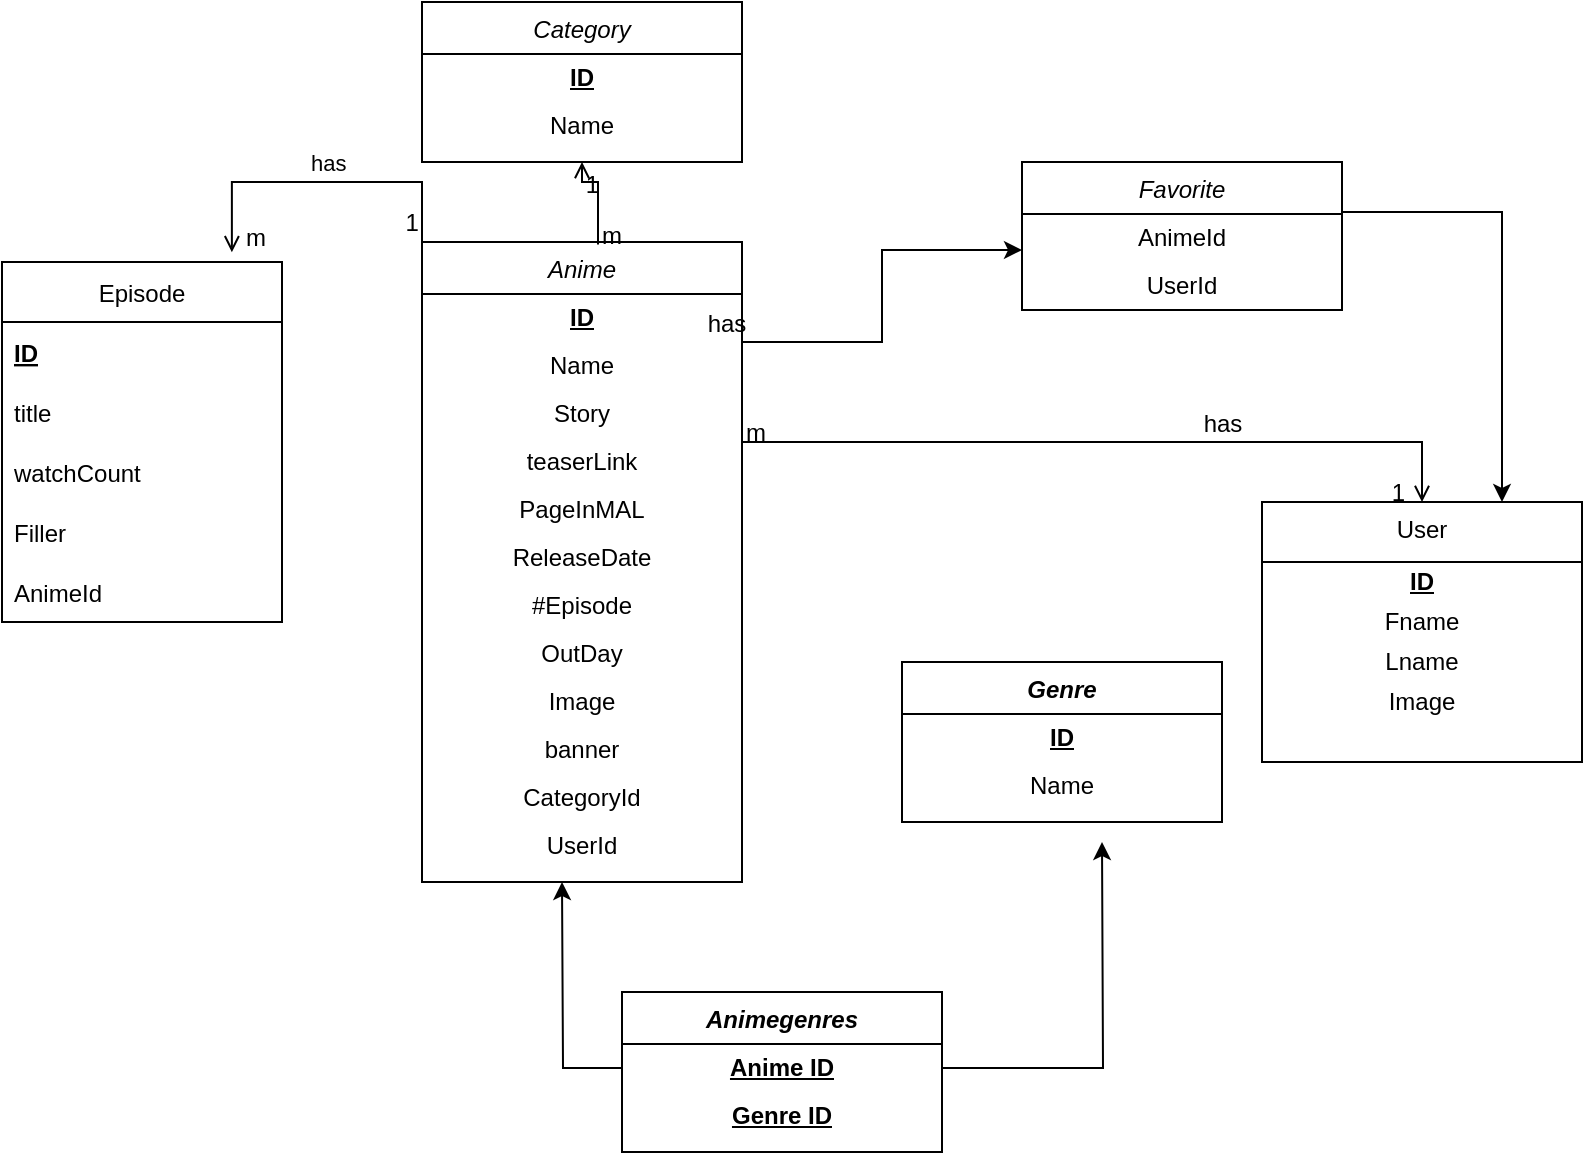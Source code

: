 <mxfile version="20.2.8" type="device"><diagram id="C5RBs43oDa-KdzZeNtuy" name="Page-1"><mxGraphModel dx="1342" dy="592" grid="1" gridSize="10" guides="1" tooltips="1" connect="1" arrows="1" fold="1" page="1" pageScale="1" pageWidth="827" pageHeight="1169" math="0" shadow="0"><root><mxCell id="WIyWlLk6GJQsqaUBKTNV-0"/><mxCell id="WIyWlLk6GJQsqaUBKTNV-1" parent="WIyWlLk6GJQsqaUBKTNV-0"/><mxCell id="IawOtSauIlt5a7PwwtYM-9" style="edgeStyle=orthogonalEdgeStyle;rounded=0;orthogonalLoop=1;jettySize=auto;html=1;entryX=0;entryY=0.75;entryDx=0;entryDy=0;" parent="WIyWlLk6GJQsqaUBKTNV-1" source="zkfFHV4jXpPFQw0GAbJ--0" edge="1"><mxGeometry relative="1" as="geometry"><mxPoint x="520" y="134" as="targetPoint"/><Array as="points"><mxPoint x="450" y="180"/><mxPoint x="450" y="134"/></Array></mxGeometry></mxCell><mxCell id="zkfFHV4jXpPFQw0GAbJ--0" value="Anime" style="swimlane;fontStyle=2;align=center;verticalAlign=top;childLayout=stackLayout;horizontal=1;startSize=26;horizontalStack=0;resizeParent=1;resizeLast=0;collapsible=1;marginBottom=0;rounded=0;shadow=0;strokeWidth=1;" parent="WIyWlLk6GJQsqaUBKTNV-1" vertex="1"><mxGeometry x="220" y="130" width="160" height="320" as="geometry"><mxRectangle x="230" y="140" width="160" height="26" as="alternateBounds"/></mxGeometry></mxCell><mxCell id="TnsQRXhjK2rEeqXiHL4--2" value="ID" style="text;html=1;strokeColor=none;fillColor=none;align=center;verticalAlign=middle;whiteSpace=wrap;rounded=0;fontStyle=5" parent="zkfFHV4jXpPFQw0GAbJ--0" vertex="1"><mxGeometry y="26" width="160" height="24" as="geometry"/></mxCell><mxCell id="TnsQRXhjK2rEeqXiHL4--7" value="Name" style="text;html=1;strokeColor=none;fillColor=none;align=center;verticalAlign=middle;whiteSpace=wrap;rounded=0;" parent="zkfFHV4jXpPFQw0GAbJ--0" vertex="1"><mxGeometry y="50" width="160" height="24" as="geometry"/></mxCell><mxCell id="TnsQRXhjK2rEeqXiHL4--8" value="Story" style="text;html=1;strokeColor=none;fillColor=none;align=center;verticalAlign=middle;whiteSpace=wrap;rounded=0;" parent="zkfFHV4jXpPFQw0GAbJ--0" vertex="1"><mxGeometry y="74" width="160" height="24" as="geometry"/></mxCell><mxCell id="TnsQRXhjK2rEeqXiHL4--9" value="teaserLink" style="text;html=1;strokeColor=none;fillColor=none;align=center;verticalAlign=middle;whiteSpace=wrap;rounded=0;" parent="zkfFHV4jXpPFQw0GAbJ--0" vertex="1"><mxGeometry y="98" width="160" height="24" as="geometry"/></mxCell><mxCell id="TnsQRXhjK2rEeqXiHL4--10" value="PageInMAL" style="text;html=1;strokeColor=none;fillColor=none;align=center;verticalAlign=middle;whiteSpace=wrap;rounded=0;" parent="zkfFHV4jXpPFQw0GAbJ--0" vertex="1"><mxGeometry y="122" width="160" height="24" as="geometry"/></mxCell><mxCell id="TnsQRXhjK2rEeqXiHL4--11" value="ReleaseDate" style="text;html=1;strokeColor=none;fillColor=none;align=center;verticalAlign=middle;whiteSpace=wrap;rounded=0;" parent="zkfFHV4jXpPFQw0GAbJ--0" vertex="1"><mxGeometry y="146" width="160" height="24" as="geometry"/></mxCell><mxCell id="TnsQRXhjK2rEeqXiHL4--12" value="#Episode" style="text;html=1;strokeColor=none;fillColor=none;align=center;verticalAlign=middle;whiteSpace=wrap;rounded=0;" parent="zkfFHV4jXpPFQw0GAbJ--0" vertex="1"><mxGeometry y="170" width="160" height="24" as="geometry"/></mxCell><mxCell id="TnsQRXhjK2rEeqXiHL4--13" value="OutDay" style="text;html=1;strokeColor=none;fillColor=none;align=center;verticalAlign=middle;whiteSpace=wrap;rounded=0;" parent="zkfFHV4jXpPFQw0GAbJ--0" vertex="1"><mxGeometry y="194" width="160" height="24" as="geometry"/></mxCell><mxCell id="TnsQRXhjK2rEeqXiHL4--35" value="Image" style="text;html=1;strokeColor=none;fillColor=none;align=center;verticalAlign=middle;whiteSpace=wrap;rounded=0;" parent="zkfFHV4jXpPFQw0GAbJ--0" vertex="1"><mxGeometry y="218" width="160" height="24" as="geometry"/></mxCell><mxCell id="TnsQRXhjK2rEeqXiHL4--36" value="banner" style="text;html=1;strokeColor=none;fillColor=none;align=center;verticalAlign=middle;whiteSpace=wrap;rounded=0;" parent="zkfFHV4jXpPFQw0GAbJ--0" vertex="1"><mxGeometry y="242" width="160" height="24" as="geometry"/></mxCell><mxCell id="kEQPkoqeE7NgBpvBPBoh-9" value="CategoryId" style="text;html=1;strokeColor=none;fillColor=none;align=center;verticalAlign=middle;whiteSpace=wrap;rounded=0;" vertex="1" parent="zkfFHV4jXpPFQw0GAbJ--0"><mxGeometry y="266" width="160" height="24" as="geometry"/></mxCell><mxCell id="kEQPkoqeE7NgBpvBPBoh-10" value="UserId" style="text;html=1;strokeColor=none;fillColor=none;align=center;verticalAlign=middle;whiteSpace=wrap;rounded=0;" vertex="1" parent="zkfFHV4jXpPFQw0GAbJ--0"><mxGeometry y="290" width="160" height="24" as="geometry"/></mxCell><mxCell id="zkfFHV4jXpPFQw0GAbJ--17" value="User" style="swimlane;fontStyle=0;align=center;verticalAlign=top;childLayout=stackLayout;horizontal=1;startSize=30;horizontalStack=0;resizeParent=1;resizeLast=0;collapsible=1;marginBottom=0;rounded=0;shadow=0;strokeWidth=1;" parent="WIyWlLk6GJQsqaUBKTNV-1" vertex="1"><mxGeometry x="640" y="260" width="160" height="130" as="geometry"><mxRectangle x="550" y="140" width="160" height="26" as="alternateBounds"/></mxGeometry></mxCell><mxCell id="TnsQRXhjK2rEeqXiHL4--0" value="ID" style="text;html=1;strokeColor=none;fillColor=none;align=center;verticalAlign=middle;whiteSpace=wrap;rounded=0;fontStyle=5" parent="zkfFHV4jXpPFQw0GAbJ--17" vertex="1"><mxGeometry y="30" width="160" height="20" as="geometry"/></mxCell><mxCell id="TnsQRXhjK2rEeqXiHL4--15" value="Fname" style="text;html=1;strokeColor=none;fillColor=none;align=center;verticalAlign=middle;whiteSpace=wrap;rounded=0;" parent="zkfFHV4jXpPFQw0GAbJ--17" vertex="1"><mxGeometry y="50" width="160" height="20" as="geometry"/></mxCell><mxCell id="TnsQRXhjK2rEeqXiHL4--16" value="Lname" style="text;html=1;strokeColor=none;fillColor=none;align=center;verticalAlign=middle;whiteSpace=wrap;rounded=0;" parent="zkfFHV4jXpPFQw0GAbJ--17" vertex="1"><mxGeometry y="70" width="160" height="20" as="geometry"/></mxCell><mxCell id="TnsQRXhjK2rEeqXiHL4--17" value="Image" style="text;html=1;strokeColor=none;fillColor=none;align=center;verticalAlign=middle;whiteSpace=wrap;rounded=0;" parent="zkfFHV4jXpPFQw0GAbJ--17" vertex="1"><mxGeometry y="90" width="160" height="20" as="geometry"/></mxCell><mxCell id="zkfFHV4jXpPFQw0GAbJ--26" value="" style="endArrow=open;shadow=0;strokeWidth=1;rounded=0;endFill=1;edgeStyle=elbowEdgeStyle;elbow=vertical;" parent="WIyWlLk6GJQsqaUBKTNV-1" source="zkfFHV4jXpPFQw0GAbJ--0" target="zkfFHV4jXpPFQw0GAbJ--17" edge="1"><mxGeometry x="0.5" y="41" relative="1" as="geometry"><mxPoint x="380" y="192" as="sourcePoint"/><mxPoint x="540" y="192" as="targetPoint"/><mxPoint x="-40" y="32" as="offset"/><Array as="points"><mxPoint x="550" y="230"/><mxPoint x="430" y="180"/></Array></mxGeometry></mxCell><mxCell id="zkfFHV4jXpPFQw0GAbJ--27" value="m" style="resizable=0;align=left;verticalAlign=bottom;labelBackgroundColor=none;fontSize=12;" parent="zkfFHV4jXpPFQw0GAbJ--26" connectable="0" vertex="1"><mxGeometry x="-1" relative="1" as="geometry"><mxPoint y="4" as="offset"/></mxGeometry></mxCell><mxCell id="zkfFHV4jXpPFQw0GAbJ--28" value="1" style="resizable=0;align=right;verticalAlign=bottom;labelBackgroundColor=none;fontSize=12;" parent="zkfFHV4jXpPFQw0GAbJ--26" connectable="0" vertex="1"><mxGeometry x="1" relative="1" as="geometry"><mxPoint x="-7" y="4" as="offset"/></mxGeometry></mxCell><mxCell id="zkfFHV4jXpPFQw0GAbJ--29" value="has" style="text;html=1;resizable=0;points=[];;align=center;verticalAlign=middle;labelBackgroundColor=none;rounded=0;shadow=0;strokeWidth=1;fontSize=12;" parent="zkfFHV4jXpPFQw0GAbJ--26" vertex="1" connectable="0"><mxGeometry x="0.5" y="49" relative="1" as="geometry"><mxPoint x="-38" y="40" as="offset"/></mxGeometry></mxCell><mxCell id="TnsQRXhjK2rEeqXiHL4--19" value="Episode" style="swimlane;fontStyle=0;childLayout=stackLayout;horizontal=1;startSize=30;horizontalStack=0;resizeParent=1;resizeParentMax=0;resizeLast=0;collapsible=1;marginBottom=0;" parent="WIyWlLk6GJQsqaUBKTNV-1" vertex="1"><mxGeometry x="10" y="140" width="140" height="180" as="geometry"/></mxCell><mxCell id="TnsQRXhjK2rEeqXiHL4--20" value="ID" style="text;strokeColor=none;fillColor=none;align=left;verticalAlign=middle;spacingLeft=4;spacingRight=4;overflow=hidden;points=[[0,0.5],[1,0.5]];portConstraint=eastwest;rotatable=0;fontStyle=5" parent="TnsQRXhjK2rEeqXiHL4--19" vertex="1"><mxGeometry y="30" width="140" height="30" as="geometry"/></mxCell><mxCell id="TnsQRXhjK2rEeqXiHL4--21" value="title" style="text;strokeColor=none;fillColor=none;align=left;verticalAlign=middle;spacingLeft=4;spacingRight=4;overflow=hidden;points=[[0,0.5],[1,0.5]];portConstraint=eastwest;rotatable=0;" parent="TnsQRXhjK2rEeqXiHL4--19" vertex="1"><mxGeometry y="60" width="140" height="30" as="geometry"/></mxCell><mxCell id="TnsQRXhjK2rEeqXiHL4--22" value="watchCount" style="text;strokeColor=none;fillColor=none;align=left;verticalAlign=middle;spacingLeft=4;spacingRight=4;overflow=hidden;points=[[0,0.5],[1,0.5]];portConstraint=eastwest;rotatable=0;" parent="TnsQRXhjK2rEeqXiHL4--19" vertex="1"><mxGeometry y="90" width="140" height="30" as="geometry"/></mxCell><mxCell id="TnsQRXhjK2rEeqXiHL4--23" value="Filler" style="text;strokeColor=none;fillColor=none;align=left;verticalAlign=middle;spacingLeft=4;spacingRight=4;overflow=hidden;points=[[0,0.5],[1,0.5]];portConstraint=eastwest;rotatable=0;" parent="TnsQRXhjK2rEeqXiHL4--19" vertex="1"><mxGeometry y="120" width="140" height="30" as="geometry"/></mxCell><mxCell id="kEQPkoqeE7NgBpvBPBoh-14" value="AnimeId" style="text;strokeColor=none;fillColor=none;align=left;verticalAlign=middle;spacingLeft=4;spacingRight=4;overflow=hidden;points=[[0,0.5],[1,0.5]];portConstraint=eastwest;rotatable=0;" vertex="1" parent="TnsQRXhjK2rEeqXiHL4--19"><mxGeometry y="150" width="140" height="30" as="geometry"/></mxCell><mxCell id="TnsQRXhjK2rEeqXiHL4--29" value="has" style="endArrow=open;shadow=0;strokeWidth=1;rounded=0;endFill=1;edgeStyle=elbowEdgeStyle;elbow=vertical;exitX=0;exitY=0.07;exitDx=0;exitDy=0;exitPerimeter=0;entryX=0.821;entryY=-0.027;entryDx=0;entryDy=0;entryPerimeter=0;" parent="WIyWlLk6GJQsqaUBKTNV-1" source="zkfFHV4jXpPFQw0GAbJ--0" target="TnsQRXhjK2rEeqXiHL4--19" edge="1"><mxGeometry x="0.085" y="-10" relative="1" as="geometry"><mxPoint x="140" y="100" as="sourcePoint"/><mxPoint x="268" y="100" as="targetPoint"/><mxPoint as="offset"/><Array as="points"><mxPoint x="190" y="100"/></Array></mxGeometry></mxCell><mxCell id="TnsQRXhjK2rEeqXiHL4--30" value="m" style="resizable=0;align=left;verticalAlign=bottom;labelBackgroundColor=none;fontSize=12;" parent="TnsQRXhjK2rEeqXiHL4--29" connectable="0" vertex="1"><mxGeometry x="-1" relative="1" as="geometry"><mxPoint x="-90" y="-16" as="offset"/></mxGeometry></mxCell><mxCell id="TnsQRXhjK2rEeqXiHL4--31" value="1" style="resizable=0;align=right;verticalAlign=bottom;labelBackgroundColor=none;fontSize=12;" parent="TnsQRXhjK2rEeqXiHL4--29" connectable="0" vertex="1"><mxGeometry x="1" relative="1" as="geometry"><mxPoint x="95" y="-6" as="offset"/></mxGeometry></mxCell><mxCell id="olUAg2xsn-OzLx6SPXUd-0" value="Category" style="swimlane;fontStyle=2;align=center;verticalAlign=top;childLayout=stackLayout;horizontal=1;startSize=26;horizontalStack=0;resizeParent=1;resizeLast=0;collapsible=1;marginBottom=0;rounded=0;shadow=0;strokeWidth=1;" parent="WIyWlLk6GJQsqaUBKTNV-1" vertex="1"><mxGeometry x="220" y="10" width="160" height="80" as="geometry"><mxRectangle x="230" y="140" width="160" height="26" as="alternateBounds"/></mxGeometry></mxCell><mxCell id="olUAg2xsn-OzLx6SPXUd-1" value="ID" style="text;html=1;strokeColor=none;fillColor=none;align=center;verticalAlign=middle;whiteSpace=wrap;rounded=0;fontStyle=5" parent="olUAg2xsn-OzLx6SPXUd-0" vertex="1"><mxGeometry y="26" width="160" height="24" as="geometry"/></mxCell><mxCell id="olUAg2xsn-OzLx6SPXUd-2" value="Name" style="text;html=1;strokeColor=none;fillColor=none;align=center;verticalAlign=middle;whiteSpace=wrap;rounded=0;" parent="olUAg2xsn-OzLx6SPXUd-0" vertex="1"><mxGeometry y="50" width="160" height="24" as="geometry"/></mxCell><mxCell id="olUAg2xsn-OzLx6SPXUd-12" value="" style="endArrow=open;shadow=0;strokeWidth=1;rounded=0;endFill=1;edgeStyle=elbowEdgeStyle;elbow=vertical;exitX=0.55;exitY=0.004;exitDx=0;exitDy=0;exitPerimeter=0;entryX=0.5;entryY=1;entryDx=0;entryDy=0;" parent="WIyWlLk6GJQsqaUBKTNV-1" source="zkfFHV4jXpPFQw0GAbJ--0" target="olUAg2xsn-OzLx6SPXUd-0" edge="1"><mxGeometry x="0.5" y="41" relative="1" as="geometry"><mxPoint x="330" y="100" as="sourcePoint"/><mxPoint x="300" y="50" as="targetPoint"/><mxPoint x="-40" y="32" as="offset"/><Array as="points"><mxPoint x="380" y="100"/></Array></mxGeometry></mxCell><mxCell id="olUAg2xsn-OzLx6SPXUd-13" value="m" style="resizable=0;align=left;verticalAlign=bottom;labelBackgroundColor=none;fontSize=12;" parent="olUAg2xsn-OzLx6SPXUd-12" connectable="0" vertex="1"><mxGeometry x="-1" relative="1" as="geometry"><mxPoint y="4" as="offset"/></mxGeometry></mxCell><mxCell id="olUAg2xsn-OzLx6SPXUd-14" value="1" style="resizable=0;align=right;verticalAlign=bottom;labelBackgroundColor=none;fontSize=12;" parent="olUAg2xsn-OzLx6SPXUd-12" connectable="0" vertex="1"><mxGeometry x="1" relative="1" as="geometry"><mxPoint x="10" y="20" as="offset"/></mxGeometry></mxCell><mxCell id="olUAg2xsn-OzLx6SPXUd-15" value="has" style="text;html=1;resizable=0;points=[];;align=center;verticalAlign=middle;labelBackgroundColor=none;rounded=0;shadow=0;strokeWidth=1;fontSize=12;" parent="olUAg2xsn-OzLx6SPXUd-12" vertex="1" connectable="0"><mxGeometry x="0.5" y="49" relative="1" as="geometry"><mxPoint x="69" y="22" as="offset"/></mxGeometry></mxCell><mxCell id="olUAg2xsn-OzLx6SPXUd-16" value="Genre" style="swimlane;fontStyle=3;align=center;verticalAlign=top;childLayout=stackLayout;horizontal=1;startSize=26;horizontalStack=0;resizeParent=1;resizeLast=0;collapsible=1;marginBottom=0;rounded=0;shadow=0;strokeWidth=1;" parent="WIyWlLk6GJQsqaUBKTNV-1" vertex="1"><mxGeometry x="460" y="340" width="160" height="80" as="geometry"><mxRectangle x="230" y="140" width="160" height="26" as="alternateBounds"/></mxGeometry></mxCell><mxCell id="olUAg2xsn-OzLx6SPXUd-17" value="ID" style="text;html=1;strokeColor=none;fillColor=none;align=center;verticalAlign=middle;whiteSpace=wrap;rounded=0;fontStyle=5" parent="olUAg2xsn-OzLx6SPXUd-16" vertex="1"><mxGeometry y="26" width="160" height="24" as="geometry"/></mxCell><mxCell id="olUAg2xsn-OzLx6SPXUd-18" value="Name" style="text;html=1;strokeColor=none;fillColor=none;align=center;verticalAlign=middle;whiteSpace=wrap;rounded=0;" parent="olUAg2xsn-OzLx6SPXUd-16" vertex="1"><mxGeometry y="50" width="160" height="24" as="geometry"/></mxCell><mxCell id="IawOtSauIlt5a7PwwtYM-11" style="edgeStyle=orthogonalEdgeStyle;rounded=0;orthogonalLoop=1;jettySize=auto;html=1;entryX=0.75;entryY=0;entryDx=0;entryDy=0;" parent="WIyWlLk6GJQsqaUBKTNV-1" source="IawOtSauIlt5a7PwwtYM-0" target="zkfFHV4jXpPFQw0GAbJ--17" edge="1"><mxGeometry relative="1" as="geometry"><Array as="points"><mxPoint x="760" y="115"/></Array></mxGeometry></mxCell><mxCell id="IawOtSauIlt5a7PwwtYM-0" value="Favorite" style="swimlane;fontStyle=2;align=center;verticalAlign=top;childLayout=stackLayout;horizontal=1;startSize=26;horizontalStack=0;resizeParent=1;resizeLast=0;collapsible=1;marginBottom=0;rounded=0;shadow=0;strokeWidth=1;" parent="WIyWlLk6GJQsqaUBKTNV-1" vertex="1"><mxGeometry x="520" y="90" width="160" height="74" as="geometry"><mxRectangle x="230" y="140" width="160" height="26" as="alternateBounds"/></mxGeometry></mxCell><mxCell id="kEQPkoqeE7NgBpvBPBoh-5" value="AnimeId" style="text;html=1;strokeColor=none;fillColor=none;align=center;verticalAlign=middle;whiteSpace=wrap;rounded=0;" vertex="1" parent="IawOtSauIlt5a7PwwtYM-0"><mxGeometry y="26" width="160" height="24" as="geometry"/></mxCell><mxCell id="kEQPkoqeE7NgBpvBPBoh-8" value="UserId" style="text;html=1;strokeColor=none;fillColor=none;align=center;verticalAlign=middle;whiteSpace=wrap;rounded=0;" vertex="1" parent="IawOtSauIlt5a7PwwtYM-0"><mxGeometry y="50" width="160" height="24" as="geometry"/></mxCell><mxCell id="kEQPkoqeE7NgBpvBPBoh-0" value="Animegenres" style="swimlane;fontStyle=3;align=center;verticalAlign=top;childLayout=stackLayout;horizontal=1;startSize=26;horizontalStack=0;resizeParent=1;resizeLast=0;collapsible=1;marginBottom=0;rounded=0;shadow=0;strokeWidth=1;" vertex="1" parent="WIyWlLk6GJQsqaUBKTNV-1"><mxGeometry x="320" y="505" width="160" height="80" as="geometry"><mxRectangle x="230" y="140" width="160" height="26" as="alternateBounds"/></mxGeometry></mxCell><mxCell id="kEQPkoqeE7NgBpvBPBoh-1" value="Anime ID" style="text;html=1;strokeColor=none;fillColor=none;align=center;verticalAlign=middle;whiteSpace=wrap;rounded=0;fontStyle=5" vertex="1" parent="kEQPkoqeE7NgBpvBPBoh-0"><mxGeometry y="26" width="160" height="24" as="geometry"/></mxCell><mxCell id="kEQPkoqeE7NgBpvBPBoh-2" value="Genre ID" style="text;html=1;strokeColor=none;fillColor=none;align=center;verticalAlign=middle;whiteSpace=wrap;rounded=0;fontStyle=5" vertex="1" parent="kEQPkoqeE7NgBpvBPBoh-0"><mxGeometry y="50" width="160" height="24" as="geometry"/></mxCell><mxCell id="kEQPkoqeE7NgBpvBPBoh-3" style="edgeStyle=orthogonalEdgeStyle;rounded=0;orthogonalLoop=1;jettySize=auto;html=1;" edge="1" parent="WIyWlLk6GJQsqaUBKTNV-1" source="kEQPkoqeE7NgBpvBPBoh-1"><mxGeometry relative="1" as="geometry"><mxPoint x="290" y="450" as="targetPoint"/></mxGeometry></mxCell><mxCell id="kEQPkoqeE7NgBpvBPBoh-4" style="edgeStyle=orthogonalEdgeStyle;rounded=0;orthogonalLoop=1;jettySize=auto;html=1;" edge="1" parent="WIyWlLk6GJQsqaUBKTNV-1" source="kEQPkoqeE7NgBpvBPBoh-1"><mxGeometry relative="1" as="geometry"><mxPoint x="560" y="430" as="targetPoint"/></mxGeometry></mxCell></root></mxGraphModel></diagram></mxfile>